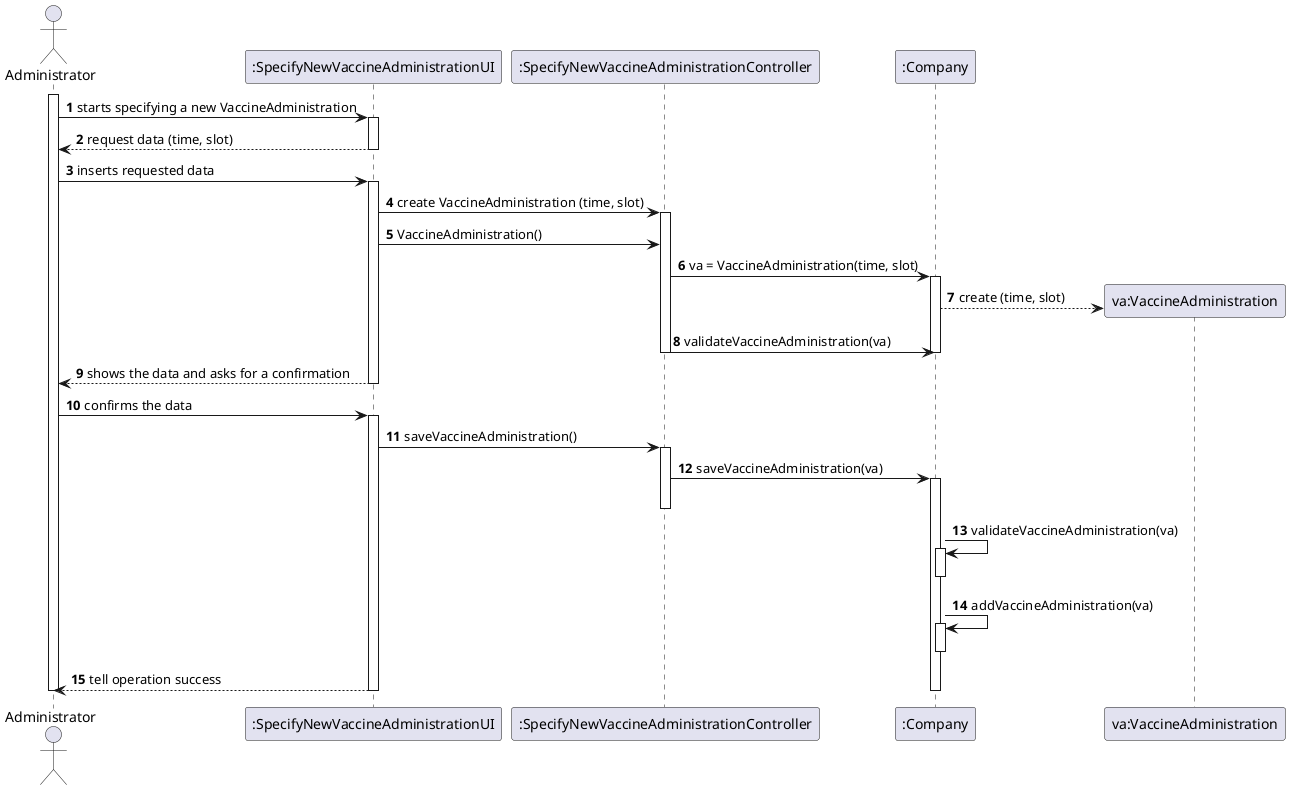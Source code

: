 @startuml
'https://plantuml.com/sequence-diagram

autonumber
'hide footbox
actor "Administrator" as ADM

participant ":SpecifyNewVaccineAdministrationUI" as UI
participant ":SpecifyNewVaccineAdministrationController" as CTRL
  participant ":Company" as COMP
participant "va:VaccineAdministration" as VA

activate ADM
ADM -> UI : starts specifying a new VaccineAdministration
activate UI
UI --> ADM: request data (time, slot)
deactivate UI

ADM -> UI: inserts requested data
activate UI

UI -> CTRL: create VaccineAdministration (time, slot)
activate CTRL
UI -> CTRL: VaccineAdministration()

CTRL -> COMP: va = VaccineAdministration(time, slot)
activate COMP

create VA
COMP --> VA: create (time, slot)

CTRL -> COMP: validateVaccineAdministration(va)
deactivate CTRL
deactivate COMP

UI --> ADM: shows the data and asks for a confirmation
deactivate UI
ADM -> UI: confirms the data
activate UI

UI -> CTRL: saveVaccineAdministration()

activate CTRL
CTRL -> COMP: saveVaccineAdministration(va)
activate COMP
deactivate CTRL


COMP -> COMP: validateVaccineAdministration(va)
activate COMP
deactivate COMP

COMP -> COMP: addVaccineAdministration(va)
activate COMP
deactivate COMP


UI --> ADM: tell operation success
deactivate UI
deactivate COMP
deactivate ADM

@enduml